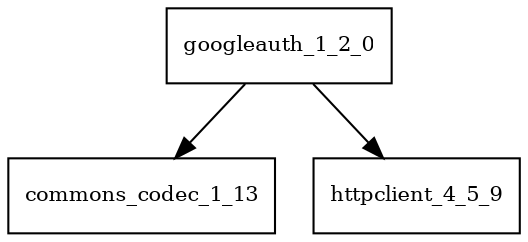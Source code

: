 digraph googleauth_1_2_0_dependencies {
  node [shape = box, fontsize=10.0];
  googleauth_1_2_0 -> commons_codec_1_13;
  googleauth_1_2_0 -> httpclient_4_5_9;
}
